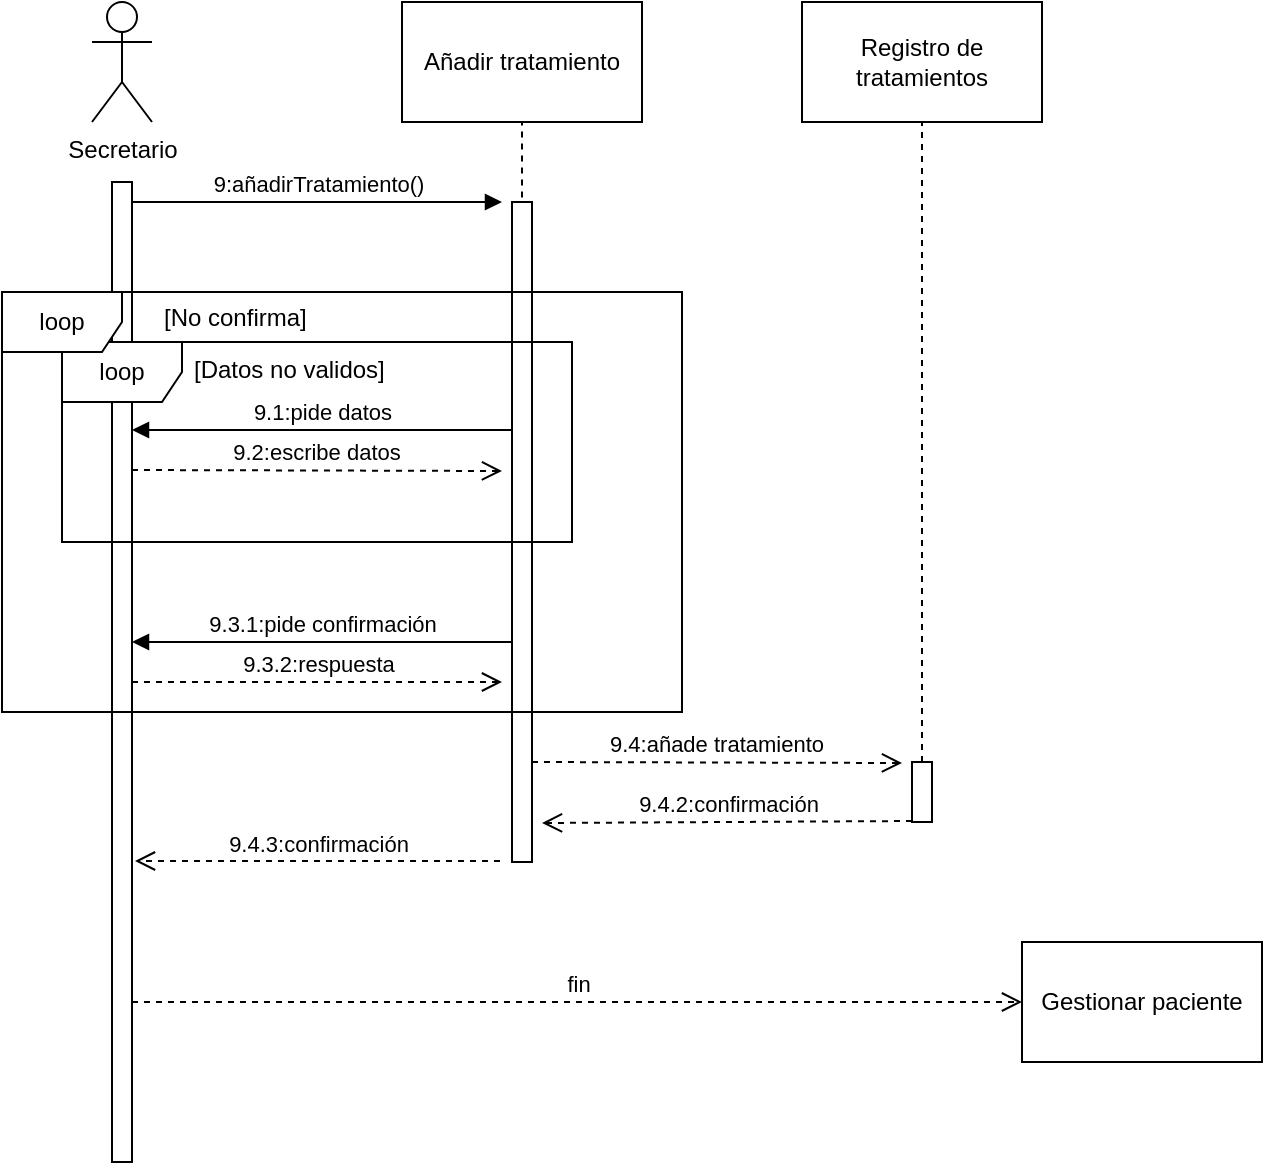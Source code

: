 <mxfile version="12.2.2" type="device" pages="1"><diagram id="i48DgXtXqljgcLqEfRBT" name="Page-1"><mxGraphModel dx="1024" dy="566" grid="1" gridSize="10" guides="1" tooltips="1" connect="1" arrows="1" fold="1" page="1" pageScale="1" pageWidth="827" pageHeight="1169" math="0" shadow="0"><root><mxCell id="0"/><mxCell id="1" parent="0"/><mxCell id="gU2RZ88isuZTogVndelv-1" value="Añadir tratamiento" style="rounded=0;whiteSpace=wrap;html=1;" parent="1" vertex="1"><mxGeometry x="200" y="20" width="120" height="60" as="geometry"/></mxCell><mxCell id="gU2RZ88isuZTogVndelv-2" value="Registro de tratamientos" style="rounded=0;whiteSpace=wrap;html=1;" parent="1" vertex="1"><mxGeometry x="400" y="20" width="120" height="60" as="geometry"/></mxCell><mxCell id="gU2RZ88isuZTogVndelv-5" value="" style="html=1;points=[];perimeter=orthogonalPerimeter;" parent="1" vertex="1"><mxGeometry x="55" y="110" width="10" height="490" as="geometry"/></mxCell><mxCell id="gU2RZ88isuZTogVndelv-7" value="" style="endArrow=none;dashed=1;html=1;entryX=0.5;entryY=1;entryDx=0;entryDy=0;exitX=0.5;exitY=0.375;exitDx=0;exitDy=0;exitPerimeter=0;" parent="1" source="gU2RZ88isuZTogVndelv-4" target="gU2RZ88isuZTogVndelv-1" edge="1"><mxGeometry width="50" height="50" relative="1" as="geometry"><mxPoint x="450" y="180" as="sourcePoint"/><mxPoint x="320" y="150" as="targetPoint"/></mxGeometry></mxCell><mxCell id="gU2RZ88isuZTogVndelv-8" value="9:añadirTratamiento()" style="html=1;verticalAlign=bottom;endArrow=block;" parent="1" source="gU2RZ88isuZTogVndelv-5" edge="1"><mxGeometry width="80" relative="1" as="geometry"><mxPoint x="110" y="120" as="sourcePoint"/><mxPoint x="250" y="120" as="targetPoint"/></mxGeometry></mxCell><mxCell id="gU2RZ88isuZTogVndelv-9" value="Secretario" style="shape=umlActor;verticalLabelPosition=bottom;labelBackgroundColor=#ffffff;verticalAlign=top;html=1;" parent="1" vertex="1"><mxGeometry x="45" y="20" width="30" height="60" as="geometry"/></mxCell><mxCell id="gU2RZ88isuZTogVndelv-4" value="" style="html=1;points=[];perimeter=orthogonalPerimeter;" parent="1" vertex="1"><mxGeometry x="255" y="120" width="10" height="330" as="geometry"/></mxCell><mxCell id="gU2RZ88isuZTogVndelv-28" value="" style="endArrow=none;dashed=1;html=1;entryX=0.5;entryY=1;entryDx=0;entryDy=0;" parent="1" source="gU2RZ88isuZTogVndelv-36" target="gU2RZ88isuZTogVndelv-2" edge="1"><mxGeometry width="50" height="50" relative="1" as="geometry"><mxPoint x="460" y="140" as="sourcePoint"/><mxPoint x="270" y="90" as="targetPoint"/></mxGeometry></mxCell><mxCell id="gU2RZ88isuZTogVndelv-36" value="" style="html=1;points=[];perimeter=orthogonalPerimeter;" parent="1" vertex="1"><mxGeometry x="455" y="400" width="10" height="30" as="geometry"/></mxCell><mxCell id="0n5vdHdgO7dXBJ4wXC1U-6" value="9.2:escribe datos" style="html=1;verticalAlign=bottom;endArrow=open;dashed=1;endSize=8;" parent="1" edge="1"><mxGeometry relative="1" as="geometry"><mxPoint x="65" y="254" as="sourcePoint"/><mxPoint x="250" y="254.5" as="targetPoint"/></mxGeometry></mxCell><mxCell id="0n5vdHdgO7dXBJ4wXC1U-13" value="9.3.2:respuesta" style="html=1;verticalAlign=bottom;endArrow=open;dashed=1;endSize=8;" parent="1" edge="1"><mxGeometry relative="1" as="geometry"><mxPoint x="65" y="360" as="sourcePoint"/><mxPoint x="250" y="360" as="targetPoint"/></mxGeometry></mxCell><mxCell id="0n5vdHdgO7dXBJ4wXC1U-27" value="9.4:añade tratamiento" style="html=1;verticalAlign=bottom;endArrow=open;dashed=1;endSize=8;" parent="1" edge="1"><mxGeometry relative="1" as="geometry"><mxPoint x="265" y="400" as="sourcePoint"/><mxPoint x="450" y="400.5" as="targetPoint"/></mxGeometry></mxCell><mxCell id="zxbhhAjH68aOXZZemxX1-2" value="9.1:pide datos" style="html=1;verticalAlign=bottom;endArrow=block;" edge="1" parent="1"><mxGeometry width="80" relative="1" as="geometry"><mxPoint x="255" y="234" as="sourcePoint"/><mxPoint x="65" y="234" as="targetPoint"/></mxGeometry></mxCell><mxCell id="zxbhhAjH68aOXZZemxX1-4" value="[Datos no validos]" style="text;strokeColor=none;fillColor=none;align=left;verticalAlign=top;spacingLeft=4;spacingRight=4;overflow=hidden;rotatable=0;points=[[0,0.5],[1,0.5]];portConstraint=eastwest;" vertex="1" parent="1"><mxGeometry x="90" y="190" width="110" height="26" as="geometry"/></mxCell><mxCell id="zxbhhAjH68aOXZZemxX1-5" value="loop" style="shape=umlFrame;whiteSpace=wrap;html=1;" vertex="1" parent="1"><mxGeometry x="30" y="190" width="255" height="100" as="geometry"/></mxCell><mxCell id="zxbhhAjH68aOXZZemxX1-6" value="loop" style="shape=umlFrame;whiteSpace=wrap;html=1;" vertex="1" parent="1"><mxGeometry y="165" width="340" height="210" as="geometry"/></mxCell><mxCell id="zxbhhAjH68aOXZZemxX1-7" value="[No confirma]" style="text;strokeColor=none;fillColor=none;align=left;verticalAlign=top;spacingLeft=4;spacingRight=4;overflow=hidden;rotatable=0;points=[[0,0.5],[1,0.5]];portConstraint=eastwest;" vertex="1" parent="1"><mxGeometry x="75" y="164" width="110" height="26" as="geometry"/></mxCell><mxCell id="zxbhhAjH68aOXZZemxX1-8" value="9.3.1:pide confirmación" style="html=1;verticalAlign=bottom;endArrow=block;" edge="1" parent="1"><mxGeometry width="80" relative="1" as="geometry"><mxPoint x="255" y="340" as="sourcePoint"/><mxPoint x="65" y="340" as="targetPoint"/></mxGeometry></mxCell><mxCell id="zxbhhAjH68aOXZZemxX1-9" value="9.4.2:confirmación" style="html=1;verticalAlign=bottom;endArrow=open;dashed=1;endSize=8;" edge="1" parent="1"><mxGeometry relative="1" as="geometry"><mxPoint x="455" y="429.5" as="sourcePoint"/><mxPoint x="270" y="430.5" as="targetPoint"/></mxGeometry></mxCell><mxCell id="zxbhhAjH68aOXZZemxX1-10" value="9.4.3:confirmación" style="html=1;verticalAlign=bottom;endArrow=open;dashed=1;endSize=8;" edge="1" parent="1"><mxGeometry relative="1" as="geometry"><mxPoint x="249" y="449.5" as="sourcePoint"/><mxPoint x="66.5" y="449.5" as="targetPoint"/></mxGeometry></mxCell><mxCell id="zxbhhAjH68aOXZZemxX1-11" value="fin" style="html=1;verticalAlign=bottom;endArrow=open;dashed=1;endSize=8;entryX=0;entryY=0.5;entryDx=0;entryDy=0;" edge="1" parent="1" target="zxbhhAjH68aOXZZemxX1-12"><mxGeometry relative="1" as="geometry"><mxPoint x="65" y="520" as="sourcePoint"/><mxPoint x="250" y="520.5" as="targetPoint"/></mxGeometry></mxCell><mxCell id="zxbhhAjH68aOXZZemxX1-12" value="Gestionar paciente" style="rounded=0;whiteSpace=wrap;html=1;" vertex="1" parent="1"><mxGeometry x="510" y="490" width="120" height="60" as="geometry"/></mxCell></root></mxGraphModel></diagram></mxfile>